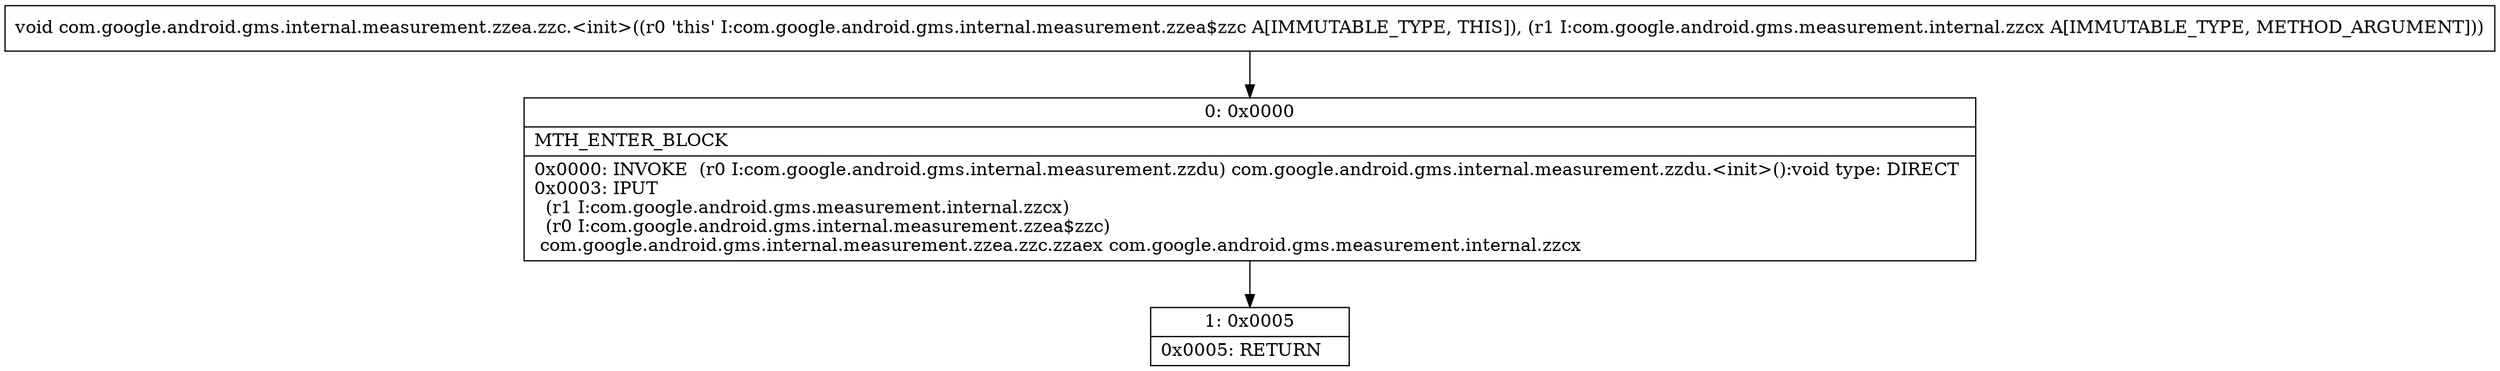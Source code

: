 digraph "CFG forcom.google.android.gms.internal.measurement.zzea.zzc.\<init\>(Lcom\/google\/android\/gms\/measurement\/internal\/zzcx;)V" {
Node_0 [shape=record,label="{0\:\ 0x0000|MTH_ENTER_BLOCK\l|0x0000: INVOKE  (r0 I:com.google.android.gms.internal.measurement.zzdu) com.google.android.gms.internal.measurement.zzdu.\<init\>():void type: DIRECT \l0x0003: IPUT  \l  (r1 I:com.google.android.gms.measurement.internal.zzcx)\l  (r0 I:com.google.android.gms.internal.measurement.zzea$zzc)\l com.google.android.gms.internal.measurement.zzea.zzc.zzaex com.google.android.gms.measurement.internal.zzcx \l}"];
Node_1 [shape=record,label="{1\:\ 0x0005|0x0005: RETURN   \l}"];
MethodNode[shape=record,label="{void com.google.android.gms.internal.measurement.zzea.zzc.\<init\>((r0 'this' I:com.google.android.gms.internal.measurement.zzea$zzc A[IMMUTABLE_TYPE, THIS]), (r1 I:com.google.android.gms.measurement.internal.zzcx A[IMMUTABLE_TYPE, METHOD_ARGUMENT])) }"];
MethodNode -> Node_0;
Node_0 -> Node_1;
}

